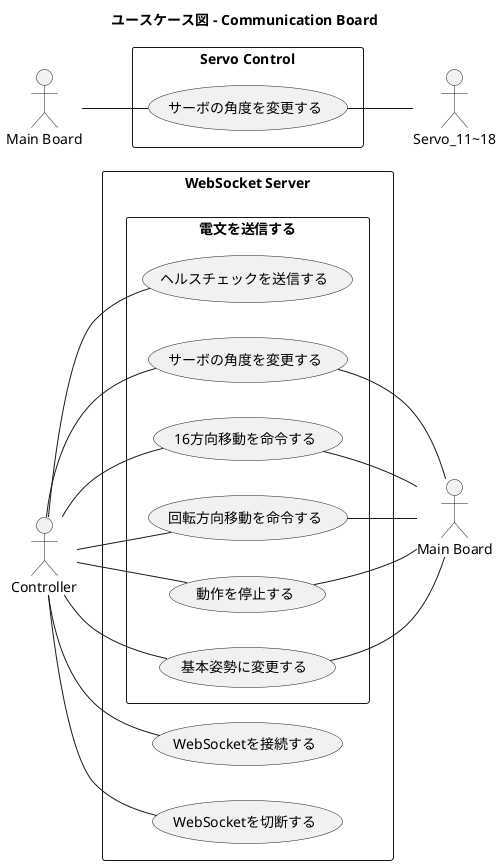 @startuml
title ユースケース図 - Communication Board
skinparam ComponentStyle uml2
left to right direction

actor "Controller" as Controller
actor "Main Board" as MainBoard_act

rectangle "WebSocket Server" as WebSocketServer {
  usecase "WebSocketを接続する" as ucConnectSocket
  usecase "WebSocketを切断する" as ucDisconnectSocket
  rectangle "電文を送信する" {
    usecase "ヘルスチェックを送信する" as ucSendHealthCheck
    usecase "サーボの角度を変更する" as ucChangeServoAngle
    usecase "16方向移動を命令する" as ucCmdDirectionMove
    usecase "回転方向移動を命令する" as ucCmdRollingMove
    usecase "動作を停止する" as ucPause
    usecase "基本姿勢に変更する" as ucChangeBasicPosition
  }
}
rectangle "Servo Control" as ServoControl {
  usecase "サーボの角度を変更する" as ucChangeServoAngle_local
}

actor "Main Board" as MainBoard
actor "Servo_11~18" as Servo_11

Controller -- ucConnectSocket
Controller -- ucSendHealthCheck
Controller -- ucDisconnectSocket
Controller -- ucChangeServoAngle
Controller -- ucCmdDirectionMove
Controller -- ucCmdRollingMove
Controller -- ucPause
Controller -- ucChangeBasicPosition
MainBoard_act -- ucChangeServoAngle_local

ucChangeServoAngle -- MainBoard
ucCmdDirectionMove -- MainBoard
ucCmdRollingMove -- MainBoard
ucPause -- MainBoard
ucChangeBasicPosition -- MainBoard
ucChangeServoAngle_local -- Servo_11

@enduml
